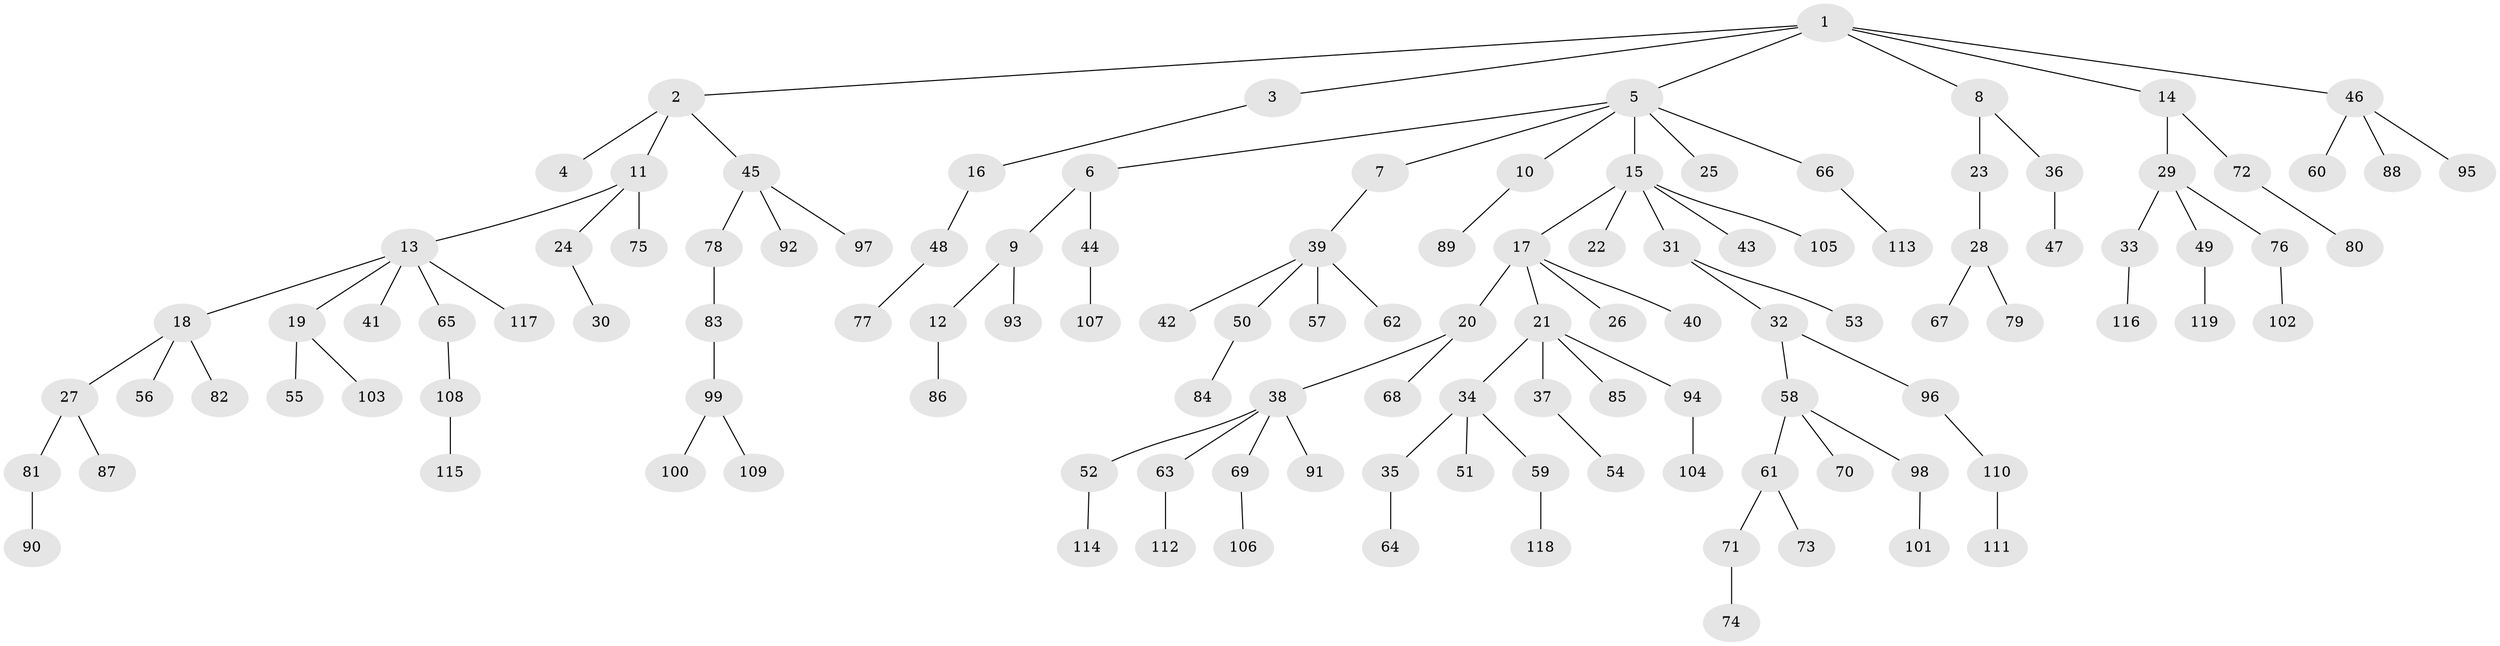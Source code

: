 // Generated by graph-tools (version 1.1) at 2025/53/03/09/25 04:53:40]
// undirected, 119 vertices, 118 edges
graph export_dot {
graph [start="1"]
  node [color=gray90,style=filled];
  1;
  2;
  3;
  4;
  5;
  6;
  7;
  8;
  9;
  10;
  11;
  12;
  13;
  14;
  15;
  16;
  17;
  18;
  19;
  20;
  21;
  22;
  23;
  24;
  25;
  26;
  27;
  28;
  29;
  30;
  31;
  32;
  33;
  34;
  35;
  36;
  37;
  38;
  39;
  40;
  41;
  42;
  43;
  44;
  45;
  46;
  47;
  48;
  49;
  50;
  51;
  52;
  53;
  54;
  55;
  56;
  57;
  58;
  59;
  60;
  61;
  62;
  63;
  64;
  65;
  66;
  67;
  68;
  69;
  70;
  71;
  72;
  73;
  74;
  75;
  76;
  77;
  78;
  79;
  80;
  81;
  82;
  83;
  84;
  85;
  86;
  87;
  88;
  89;
  90;
  91;
  92;
  93;
  94;
  95;
  96;
  97;
  98;
  99;
  100;
  101;
  102;
  103;
  104;
  105;
  106;
  107;
  108;
  109;
  110;
  111;
  112;
  113;
  114;
  115;
  116;
  117;
  118;
  119;
  1 -- 2;
  1 -- 3;
  1 -- 5;
  1 -- 8;
  1 -- 14;
  1 -- 46;
  2 -- 4;
  2 -- 11;
  2 -- 45;
  3 -- 16;
  5 -- 6;
  5 -- 7;
  5 -- 10;
  5 -- 15;
  5 -- 25;
  5 -- 66;
  6 -- 9;
  6 -- 44;
  7 -- 39;
  8 -- 23;
  8 -- 36;
  9 -- 12;
  9 -- 93;
  10 -- 89;
  11 -- 13;
  11 -- 24;
  11 -- 75;
  12 -- 86;
  13 -- 18;
  13 -- 19;
  13 -- 41;
  13 -- 65;
  13 -- 117;
  14 -- 29;
  14 -- 72;
  15 -- 17;
  15 -- 22;
  15 -- 31;
  15 -- 43;
  15 -- 105;
  16 -- 48;
  17 -- 20;
  17 -- 21;
  17 -- 26;
  17 -- 40;
  18 -- 27;
  18 -- 56;
  18 -- 82;
  19 -- 55;
  19 -- 103;
  20 -- 38;
  20 -- 68;
  21 -- 34;
  21 -- 37;
  21 -- 85;
  21 -- 94;
  23 -- 28;
  24 -- 30;
  27 -- 81;
  27 -- 87;
  28 -- 67;
  28 -- 79;
  29 -- 33;
  29 -- 49;
  29 -- 76;
  31 -- 32;
  31 -- 53;
  32 -- 58;
  32 -- 96;
  33 -- 116;
  34 -- 35;
  34 -- 51;
  34 -- 59;
  35 -- 64;
  36 -- 47;
  37 -- 54;
  38 -- 52;
  38 -- 63;
  38 -- 69;
  38 -- 91;
  39 -- 42;
  39 -- 50;
  39 -- 57;
  39 -- 62;
  44 -- 107;
  45 -- 78;
  45 -- 92;
  45 -- 97;
  46 -- 60;
  46 -- 88;
  46 -- 95;
  48 -- 77;
  49 -- 119;
  50 -- 84;
  52 -- 114;
  58 -- 61;
  58 -- 70;
  58 -- 98;
  59 -- 118;
  61 -- 71;
  61 -- 73;
  63 -- 112;
  65 -- 108;
  66 -- 113;
  69 -- 106;
  71 -- 74;
  72 -- 80;
  76 -- 102;
  78 -- 83;
  81 -- 90;
  83 -- 99;
  94 -- 104;
  96 -- 110;
  98 -- 101;
  99 -- 100;
  99 -- 109;
  108 -- 115;
  110 -- 111;
}

